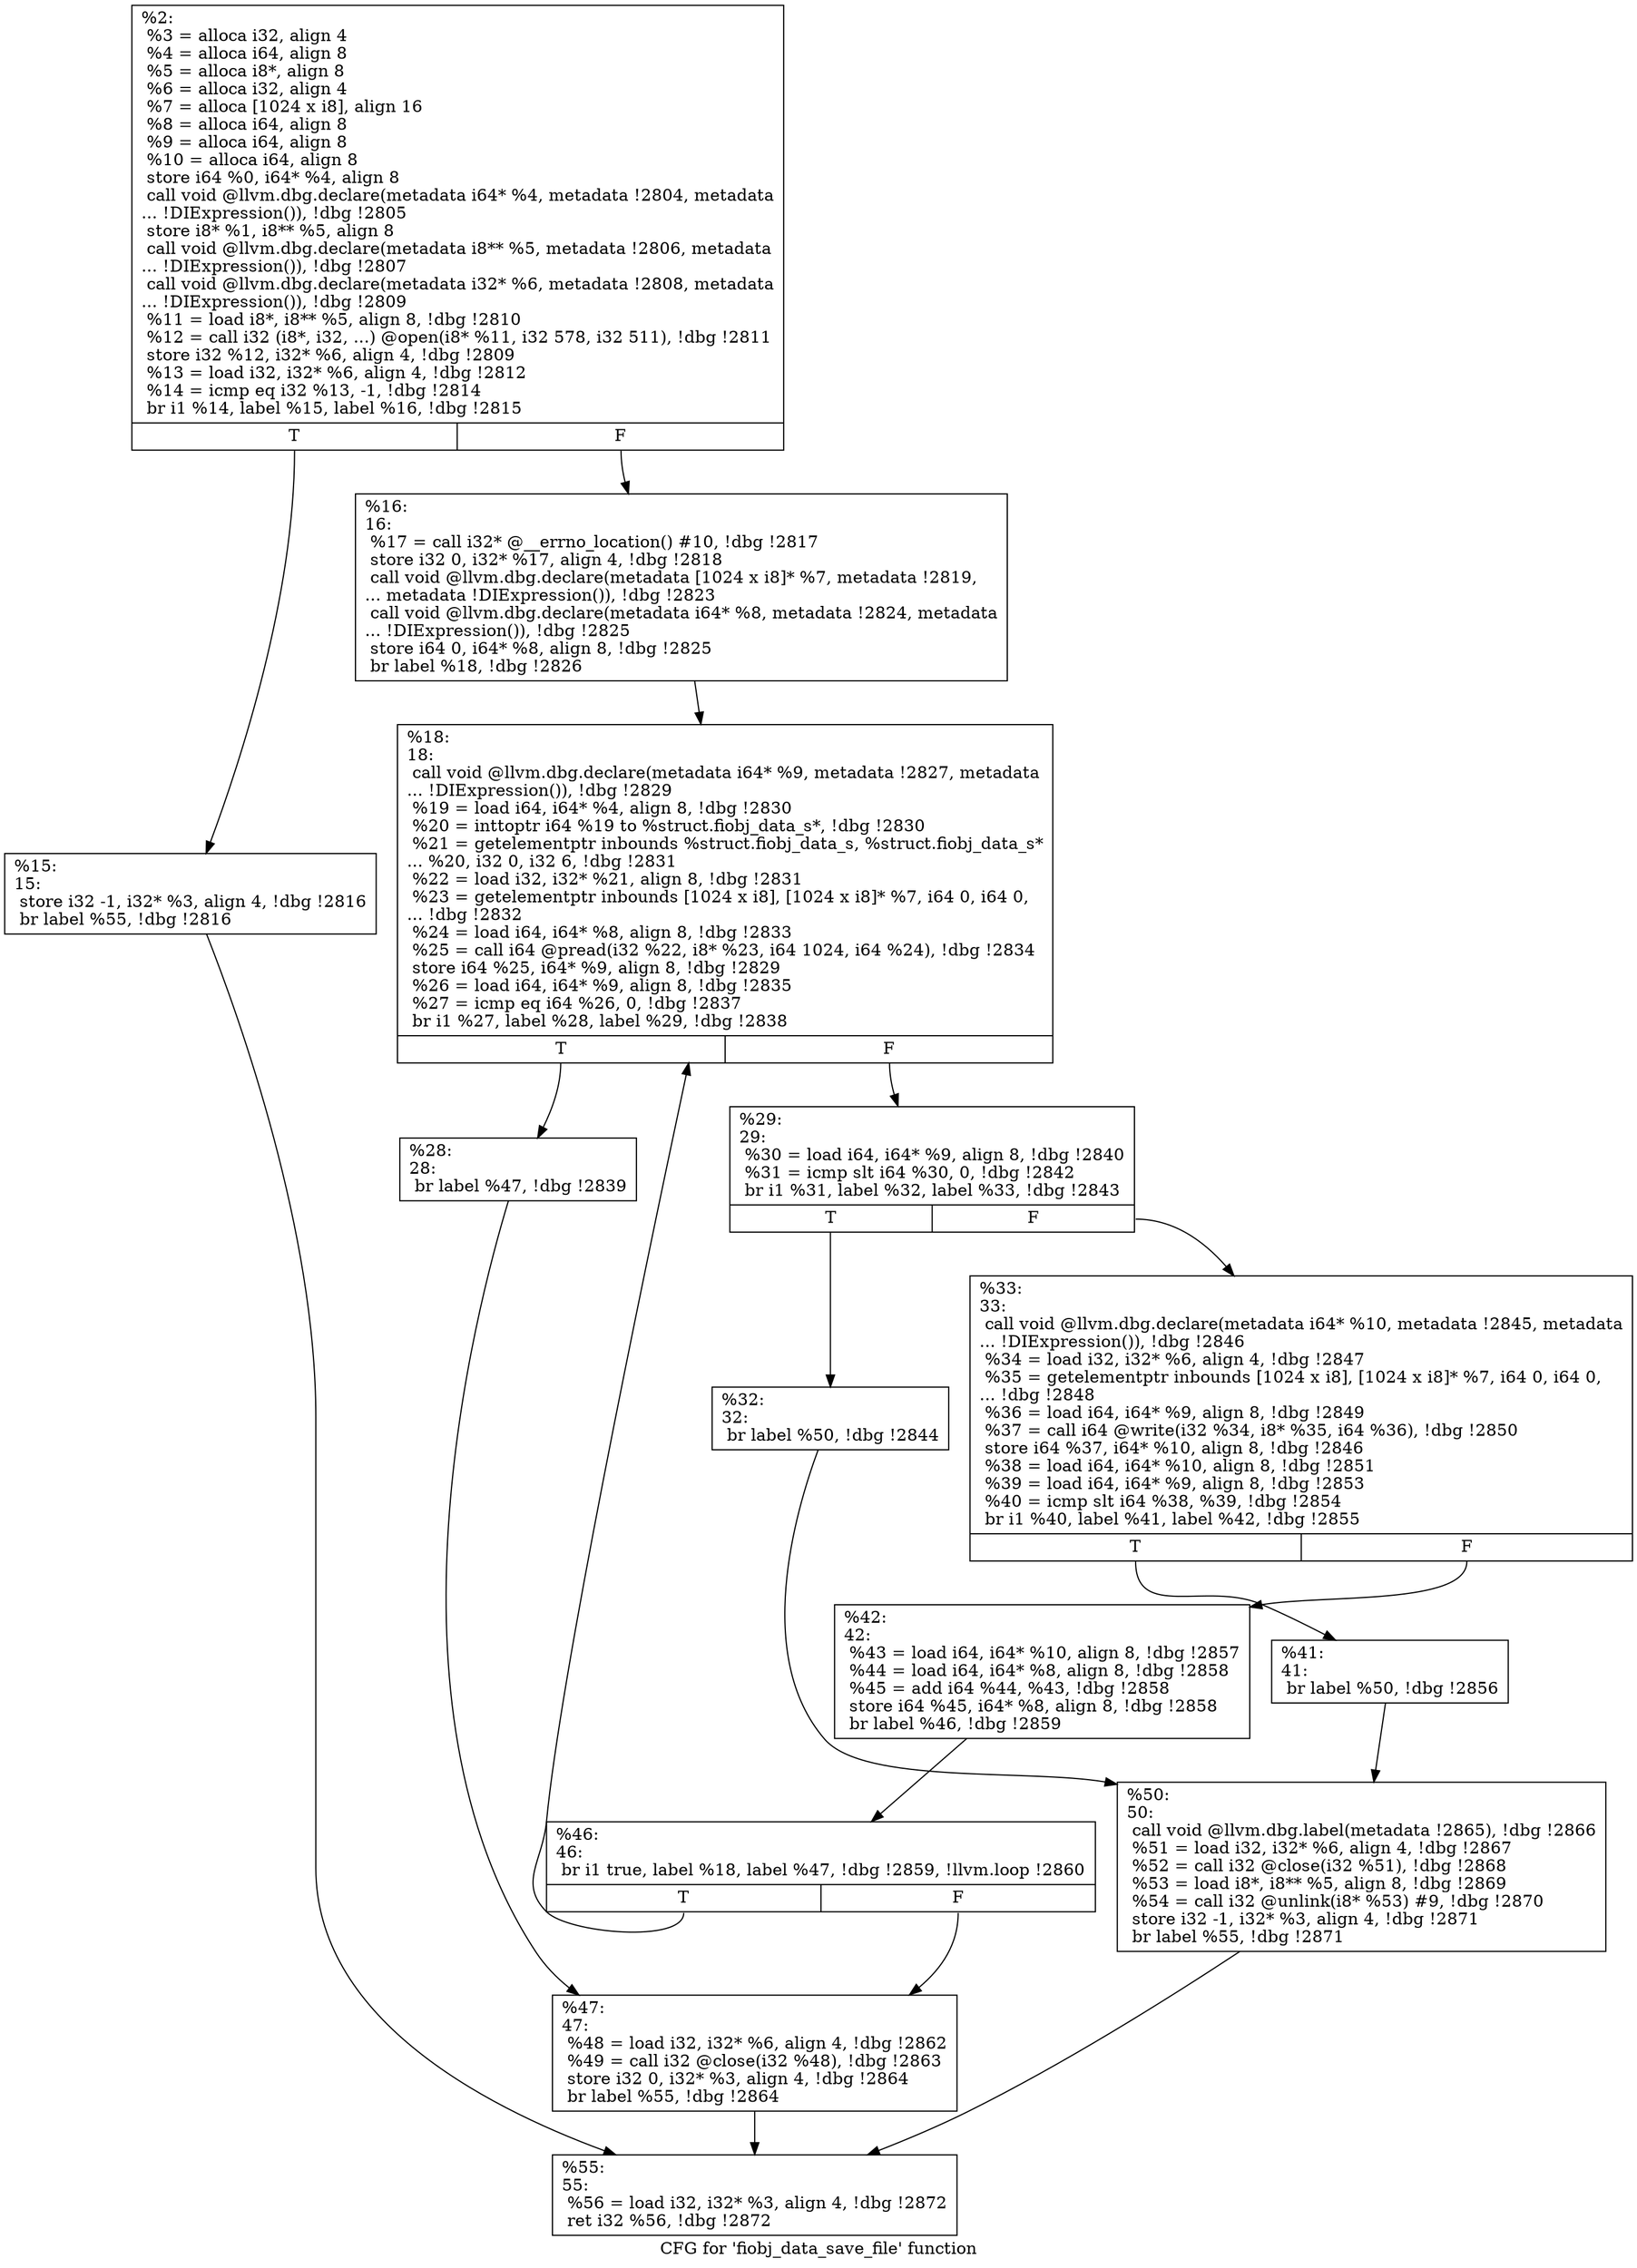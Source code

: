 digraph "CFG for 'fiobj_data_save_file' function" {
	label="CFG for 'fiobj_data_save_file' function";

	Node0x556851db0860 [shape=record,label="{%2:\l  %3 = alloca i32, align 4\l  %4 = alloca i64, align 8\l  %5 = alloca i8*, align 8\l  %6 = alloca i32, align 4\l  %7 = alloca [1024 x i8], align 16\l  %8 = alloca i64, align 8\l  %9 = alloca i64, align 8\l  %10 = alloca i64, align 8\l  store i64 %0, i64* %4, align 8\l  call void @llvm.dbg.declare(metadata i64* %4, metadata !2804, metadata\l... !DIExpression()), !dbg !2805\l  store i8* %1, i8** %5, align 8\l  call void @llvm.dbg.declare(metadata i8** %5, metadata !2806, metadata\l... !DIExpression()), !dbg !2807\l  call void @llvm.dbg.declare(metadata i32* %6, metadata !2808, metadata\l... !DIExpression()), !dbg !2809\l  %11 = load i8*, i8** %5, align 8, !dbg !2810\l  %12 = call i32 (i8*, i32, ...) @open(i8* %11, i32 578, i32 511), !dbg !2811\l  store i32 %12, i32* %6, align 4, !dbg !2809\l  %13 = load i32, i32* %6, align 4, !dbg !2812\l  %14 = icmp eq i32 %13, -1, !dbg !2814\l  br i1 %14, label %15, label %16, !dbg !2815\l|{<s0>T|<s1>F}}"];
	Node0x556851db0860:s0 -> Node0x556851db5540;
	Node0x556851db0860:s1 -> Node0x556851db5590;
	Node0x556851db5540 [shape=record,label="{%15:\l15:                                               \l  store i32 -1, i32* %3, align 4, !dbg !2816\l  br label %55, !dbg !2816\l}"];
	Node0x556851db5540 -> Node0x556851db5900;
	Node0x556851db5590 [shape=record,label="{%16:\l16:                                               \l  %17 = call i32* @__errno_location() #10, !dbg !2817\l  store i32 0, i32* %17, align 4, !dbg !2818\l  call void @llvm.dbg.declare(metadata [1024 x i8]* %7, metadata !2819,\l... metadata !DIExpression()), !dbg !2823\l  call void @llvm.dbg.declare(metadata i64* %8, metadata !2824, metadata\l... !DIExpression()), !dbg !2825\l  store i64 0, i64* %8, align 8, !dbg !2825\l  br label %18, !dbg !2826\l}"];
	Node0x556851db5590 -> Node0x556851db55e0;
	Node0x556851db55e0 [shape=record,label="{%18:\l18:                                               \l  call void @llvm.dbg.declare(metadata i64* %9, metadata !2827, metadata\l... !DIExpression()), !dbg !2829\l  %19 = load i64, i64* %4, align 8, !dbg !2830\l  %20 = inttoptr i64 %19 to %struct.fiobj_data_s*, !dbg !2830\l  %21 = getelementptr inbounds %struct.fiobj_data_s, %struct.fiobj_data_s*\l... %20, i32 0, i32 6, !dbg !2831\l  %22 = load i32, i32* %21, align 8, !dbg !2831\l  %23 = getelementptr inbounds [1024 x i8], [1024 x i8]* %7, i64 0, i64 0,\l... !dbg !2832\l  %24 = load i64, i64* %8, align 8, !dbg !2833\l  %25 = call i64 @pread(i32 %22, i8* %23, i64 1024, i64 %24), !dbg !2834\l  store i64 %25, i64* %9, align 8, !dbg !2829\l  %26 = load i64, i64* %9, align 8, !dbg !2835\l  %27 = icmp eq i64 %26, 0, !dbg !2837\l  br i1 %27, label %28, label %29, !dbg !2838\l|{<s0>T|<s1>F}}"];
	Node0x556851db55e0:s0 -> Node0x556851db5630;
	Node0x556851db55e0:s1 -> Node0x556851db5680;
	Node0x556851db5630 [shape=record,label="{%28:\l28:                                               \l  br label %47, !dbg !2839\l}"];
	Node0x556851db5630 -> Node0x556851db5860;
	Node0x556851db5680 [shape=record,label="{%29:\l29:                                               \l  %30 = load i64, i64* %9, align 8, !dbg !2840\l  %31 = icmp slt i64 %30, 0, !dbg !2842\l  br i1 %31, label %32, label %33, !dbg !2843\l|{<s0>T|<s1>F}}"];
	Node0x556851db5680:s0 -> Node0x556851db56d0;
	Node0x556851db5680:s1 -> Node0x556851db5720;
	Node0x556851db56d0 [shape=record,label="{%32:\l32:                                               \l  br label %50, !dbg !2844\l}"];
	Node0x556851db56d0 -> Node0x556851db58b0;
	Node0x556851db5720 [shape=record,label="{%33:\l33:                                               \l  call void @llvm.dbg.declare(metadata i64* %10, metadata !2845, metadata\l... !DIExpression()), !dbg !2846\l  %34 = load i32, i32* %6, align 4, !dbg !2847\l  %35 = getelementptr inbounds [1024 x i8], [1024 x i8]* %7, i64 0, i64 0,\l... !dbg !2848\l  %36 = load i64, i64* %9, align 8, !dbg !2849\l  %37 = call i64 @write(i32 %34, i8* %35, i64 %36), !dbg !2850\l  store i64 %37, i64* %10, align 8, !dbg !2846\l  %38 = load i64, i64* %10, align 8, !dbg !2851\l  %39 = load i64, i64* %9, align 8, !dbg !2853\l  %40 = icmp slt i64 %38, %39, !dbg !2854\l  br i1 %40, label %41, label %42, !dbg !2855\l|{<s0>T|<s1>F}}"];
	Node0x556851db5720:s0 -> Node0x556851db5770;
	Node0x556851db5720:s1 -> Node0x556851db57c0;
	Node0x556851db5770 [shape=record,label="{%41:\l41:                                               \l  br label %50, !dbg !2856\l}"];
	Node0x556851db5770 -> Node0x556851db58b0;
	Node0x556851db57c0 [shape=record,label="{%42:\l42:                                               \l  %43 = load i64, i64* %10, align 8, !dbg !2857\l  %44 = load i64, i64* %8, align 8, !dbg !2858\l  %45 = add i64 %44, %43, !dbg !2858\l  store i64 %45, i64* %8, align 8, !dbg !2858\l  br label %46, !dbg !2859\l}"];
	Node0x556851db57c0 -> Node0x556851db5810;
	Node0x556851db5810 [shape=record,label="{%46:\l46:                                               \l  br i1 true, label %18, label %47, !dbg !2859, !llvm.loop !2860\l|{<s0>T|<s1>F}}"];
	Node0x556851db5810:s0 -> Node0x556851db55e0;
	Node0x556851db5810:s1 -> Node0x556851db5860;
	Node0x556851db5860 [shape=record,label="{%47:\l47:                                               \l  %48 = load i32, i32* %6, align 4, !dbg !2862\l  %49 = call i32 @close(i32 %48), !dbg !2863\l  store i32 0, i32* %3, align 4, !dbg !2864\l  br label %55, !dbg !2864\l}"];
	Node0x556851db5860 -> Node0x556851db5900;
	Node0x556851db58b0 [shape=record,label="{%50:\l50:                                               \l  call void @llvm.dbg.label(metadata !2865), !dbg !2866\l  %51 = load i32, i32* %6, align 4, !dbg !2867\l  %52 = call i32 @close(i32 %51), !dbg !2868\l  %53 = load i8*, i8** %5, align 8, !dbg !2869\l  %54 = call i32 @unlink(i8* %53) #9, !dbg !2870\l  store i32 -1, i32* %3, align 4, !dbg !2871\l  br label %55, !dbg !2871\l}"];
	Node0x556851db58b0 -> Node0x556851db5900;
	Node0x556851db5900 [shape=record,label="{%55:\l55:                                               \l  %56 = load i32, i32* %3, align 4, !dbg !2872\l  ret i32 %56, !dbg !2872\l}"];
}
